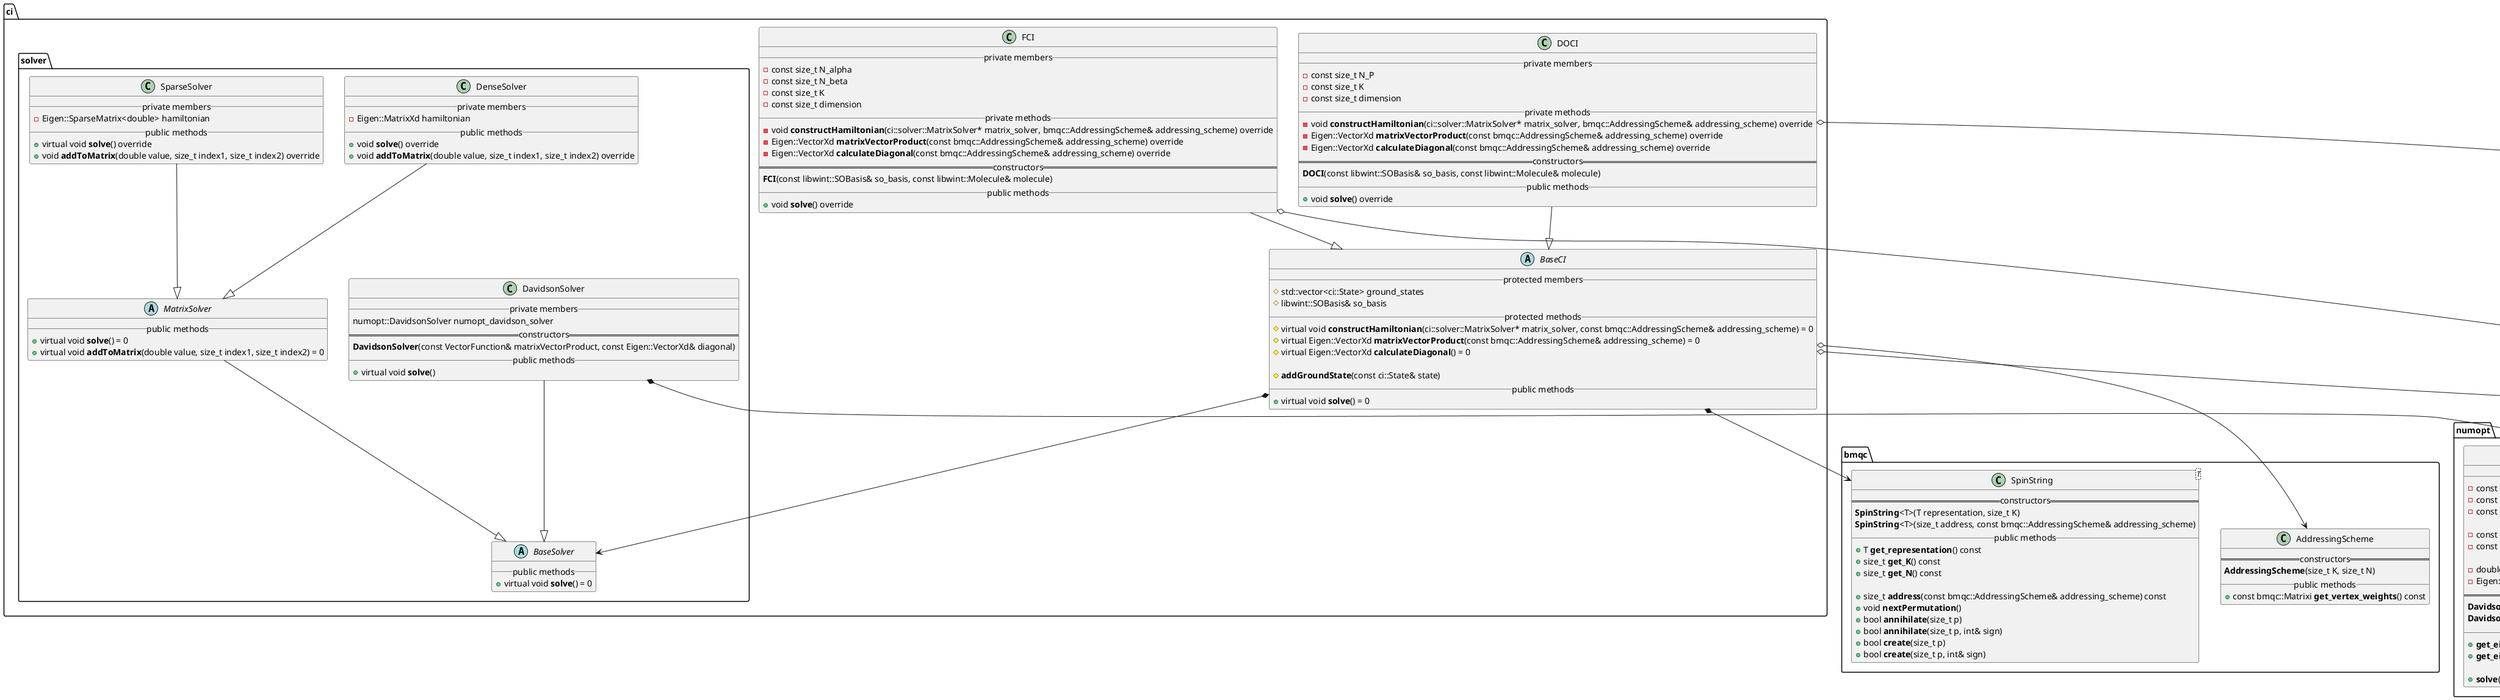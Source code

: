 @startuml


namespace numopt {


    class DavidsonSolver {
        __ private members __
            - const double residue_tolerance
            - const double correction_threshold
            - const size_t maximum_subspace_dimension

            - const Eigen::VectorXd t0
            - const numopt::VectorFunction matrixVectorProduct

            - double eigenvalue
            - Eigen::VectorXd eigenvector
        == constructors ==
            **DavidsonSolver**(const numopt::VectorFunction& matrixVectorProduct, const Eigen::VectorXd& t_0, const Eigen::VectorXd& diagonal, double residue_tolerance = 1.0e-08, double correction_threshold = 1.0e-03, size_t maximum_subspace_dimension = 15)
            **DavidsonSolver**(const Eigen::MatrixXd& A, const Eigen::VectorXd& t_0, double residue_tolerance = 1.0e-08, double correction_threshold = 1.0e-03, size_t maximum_subspace_dimension = 15);
        __ public methods __
            + **get_eigenvalue**()
            + **get_eigenvector**()

            + **solve**()
    }


}



namespace bmqc {

    class AddressingScheme {
        == constructors ==
            **AddressingScheme**(size_t K, size_t N)
        __ public methods __
            + const bmqc::Matrixi **get_vertex_weights**() const
    }

    class SpinString<T> {
        == constructors ==
            **SpinString**<T>(T representation, size_t K)
            **SpinString**<T>(size_t address, const bmqc::AddressingScheme& addressing_scheme)
        __ public methods __
            + T **get_representation**() const
            + size_t **get_K**() const
            + size_t **get_N**() const

            + size_t **address**(const bmqc::AddressingScheme& addressing_scheme) const
            + void **nextPermutation**()
            + bool **annihilate**(size_t p)
            + bool **annihilate**(size_t p, int& sign)
            + bool **create**(size_t p)
            + bool **create**(size_t p, int& sign)
    }


}



namespace libwint {

    class SOBasis {
        __ public methods __
            + const size_t **get_K**() const
            + double get_h_SO(size_t i, size_t j) const
            + double get_g_SO(size_t i, size_t j, size_t k, size_t l) const
    }


    class Molecule {
        __ public methods __
            + site_t **get_N** () const
    }


}



namespace ci {


    namespace solver {


        abstract class BaseSolver {
            __ public methods __
                + virtual void **solve**() = 0
        }



        abstract class MatrixSolver {
            __ public methods __
                + virtual void **solve**() = 0
                + virtual void **addToMatrix**(double value, size_t index1, size_t index2) = 0
        }


        class DenseSolver {
            __ private members __
                - Eigen::MatrixXd hamiltonian
            __ public methods __
                + void **solve**() override
                + void **addToMatrix**(double value, size_t index1, size_t index2) override
        }


        class SparseSolver {
            __ private members __
                - Eigen::SparseMatrix<double> hamiltonian
            __ public methods __
                + virtual void **solve**() override
                + void **addToMatrix**(double value, size_t index1, size_t index2) override
        }


        class DavidsonSolver {
            __ private members __
                numopt::DavidsonSolver numopt_davidson_solver
            == constructors ==
                **DavidsonSolver**(const VectorFunction& matrixVectorProduct, const Eigen::VectorXd& diagonal)
            __ public methods __
                + virtual void **solve**()
        }


    }





    abstract class BaseCI {
        __ protected members __
            # std::vector<ci::State> ground_states
            # libwint::SOBasis& so_basis
        __ protected methods __
            # virtual void **constructHamiltonian**(ci::solver::MatrixSolver* matrix_solver, const bmqc::AddressingScheme& addressing_scheme) = 0
            # virtual Eigen::VectorXd **matrixVectorProduct**(const bmqc::AddressingScheme& addressing_scheme) = 0
            # virtual Eigen::VectorXd **calculateDiagonal**() = 0

            # **addGroundState**(const ci::State& state)
        __ public methods __
            + virtual void **solve**() = 0
    }


    class FCI {
        __ private members __
            - const size_t N_alpha
            - const size_t N_beta
            - const size_t K
            - const size_t dimension
        __ private methods __
            - void **constructHamiltonian**(ci::solver::MatrixSolver* matrix_solver, bmqc::AddressingScheme& addressing_scheme) override
            - Eigen::VectorXd **matrixVectorProduct**(const bmqc::AddressingScheme& addressing_scheme) override
            - Eigen::VectorXd **calculateDiagonal**(const bmqc::AddressingScheme& addressing_scheme) override
        == constructors ==
                **FCI**(const libwint::SOBasis& so_basis, const libwint::Molecule& molecule)
        __ public methods __
            + void **solve**() override
    }


    class DOCI {
        __ private members __
            - const size_t N_P
            - const size_t K
            - const size_t dimension
        __ private methods __
            - void **constructHamiltonian**(ci::solver::MatrixSolver* matrix_solver, bmqc::AddressingScheme& addressing_scheme) override
            - Eigen::VectorXd **matrixVectorProduct**(const bmqc::AddressingScheme& addressing_scheme) override
            - Eigen::VectorXd **calculateDiagonal**(const bmqc::AddressingScheme& addressing_scheme) override
        == constructors ==
            **DOCI**(const libwint::SOBasis& so_basis, const libwint::Molecule& molecule)
        __ public methods __
            + void **solve**() override
    }


}




ci.solver.MatrixSolver --|> ci.solver.BaseSolver


ci.solver.DenseSolver --|> ci.solver.MatrixSolver


ci.solver.SparseSolver --|> ci.solver.MatrixSolver


ci.solver.DavidsonSolver --|> ci.solver.BaseSolver
ci.solver.DavidsonSolver *--> numopt.DavidsonSolver


ci.BaseCI *--> ci.solver.BaseSolver
ci.BaseCI *--> bmqc.SpinString
ci.BaseCI o--> bmqc.AddressingScheme
ci.BaseCI o--> libwint.SOBasis


ci.FCI --|> ci.BaseCI
ci.FCI o--> libwint.Molecule


ci.DOCI --|> ci.BaseCI
ci.DOCI o--> libwint.Molecule



@enduml
